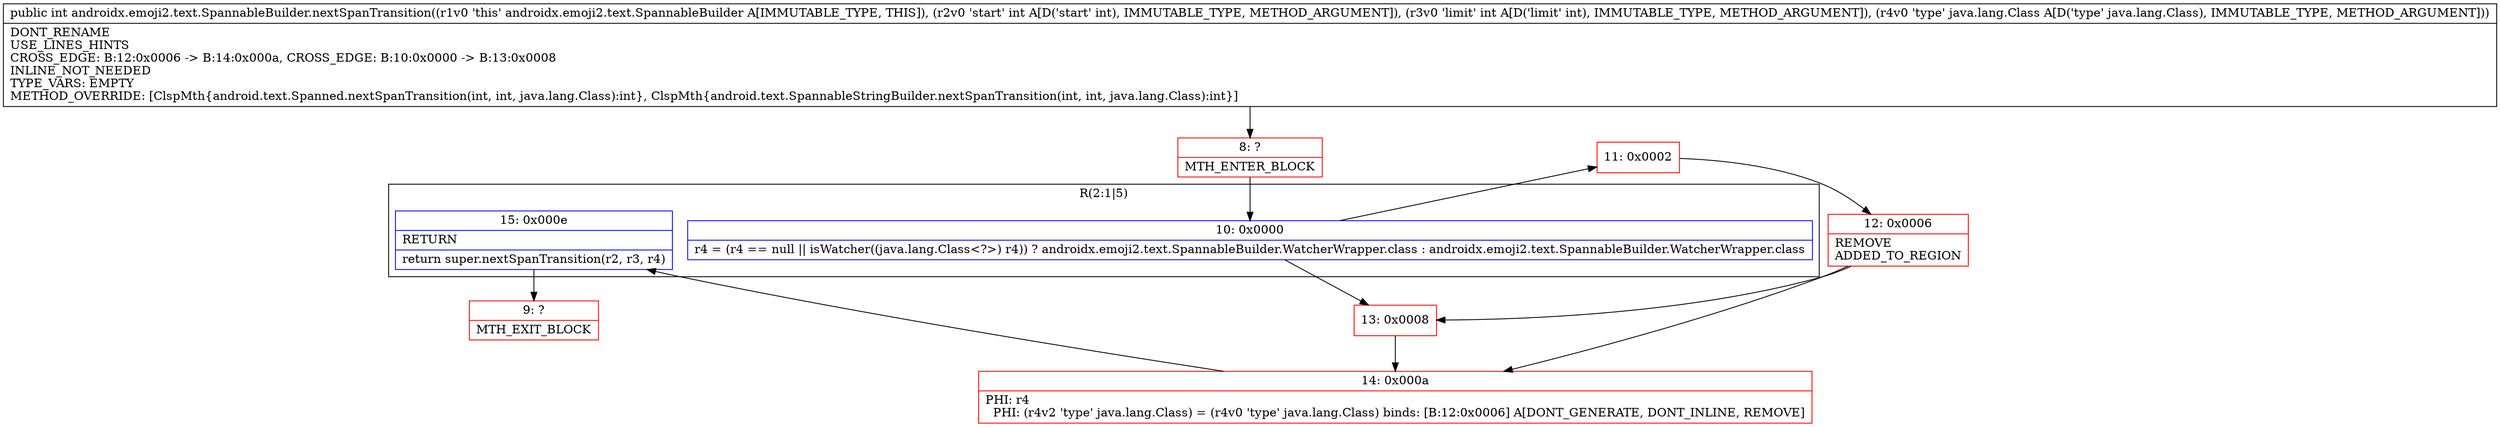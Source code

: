 digraph "CFG forandroidx.emoji2.text.SpannableBuilder.nextSpanTransition(IILjava\/lang\/Class;)I" {
subgraph cluster_Region_963727274 {
label = "R(2:1|5)";
node [shape=record,color=blue];
Node_10 [shape=record,label="{10\:\ 0x0000|r4 = (r4 == null \|\| isWatcher((java.lang.Class\<?\>) r4)) ? androidx.emoji2.text.SpannableBuilder.WatcherWrapper.class : androidx.emoji2.text.SpannableBuilder.WatcherWrapper.class\l}"];
Node_15 [shape=record,label="{15\:\ 0x000e|RETURN\l|return super.nextSpanTransition(r2, r3, r4)\l}"];
}
Node_8 [shape=record,color=red,label="{8\:\ ?|MTH_ENTER_BLOCK\l}"];
Node_11 [shape=record,color=red,label="{11\:\ 0x0002}"];
Node_12 [shape=record,color=red,label="{12\:\ 0x0006|REMOVE\lADDED_TO_REGION\l}"];
Node_14 [shape=record,color=red,label="{14\:\ 0x000a|PHI: r4 \l  PHI: (r4v2 'type' java.lang.Class) = (r4v0 'type' java.lang.Class) binds: [B:12:0x0006] A[DONT_GENERATE, DONT_INLINE, REMOVE]\l}"];
Node_9 [shape=record,color=red,label="{9\:\ ?|MTH_EXIT_BLOCK\l}"];
Node_13 [shape=record,color=red,label="{13\:\ 0x0008}"];
MethodNode[shape=record,label="{public int androidx.emoji2.text.SpannableBuilder.nextSpanTransition((r1v0 'this' androidx.emoji2.text.SpannableBuilder A[IMMUTABLE_TYPE, THIS]), (r2v0 'start' int A[D('start' int), IMMUTABLE_TYPE, METHOD_ARGUMENT]), (r3v0 'limit' int A[D('limit' int), IMMUTABLE_TYPE, METHOD_ARGUMENT]), (r4v0 'type' java.lang.Class A[D('type' java.lang.Class), IMMUTABLE_TYPE, METHOD_ARGUMENT]))  | DONT_RENAME\lUSE_LINES_HINTS\lCROSS_EDGE: B:12:0x0006 \-\> B:14:0x000a, CROSS_EDGE: B:10:0x0000 \-\> B:13:0x0008\lINLINE_NOT_NEEDED\lTYPE_VARS: EMPTY\lMETHOD_OVERRIDE: [ClspMth\{android.text.Spanned.nextSpanTransition(int, int, java.lang.Class):int\}, ClspMth\{android.text.SpannableStringBuilder.nextSpanTransition(int, int, java.lang.Class):int\}]\l}"];
MethodNode -> Node_8;Node_10 -> Node_11;
Node_10 -> Node_13;
Node_15 -> Node_9;
Node_8 -> Node_10;
Node_11 -> Node_12;
Node_12 -> Node_13;
Node_12 -> Node_14;
Node_14 -> Node_15;
Node_13 -> Node_14;
}

